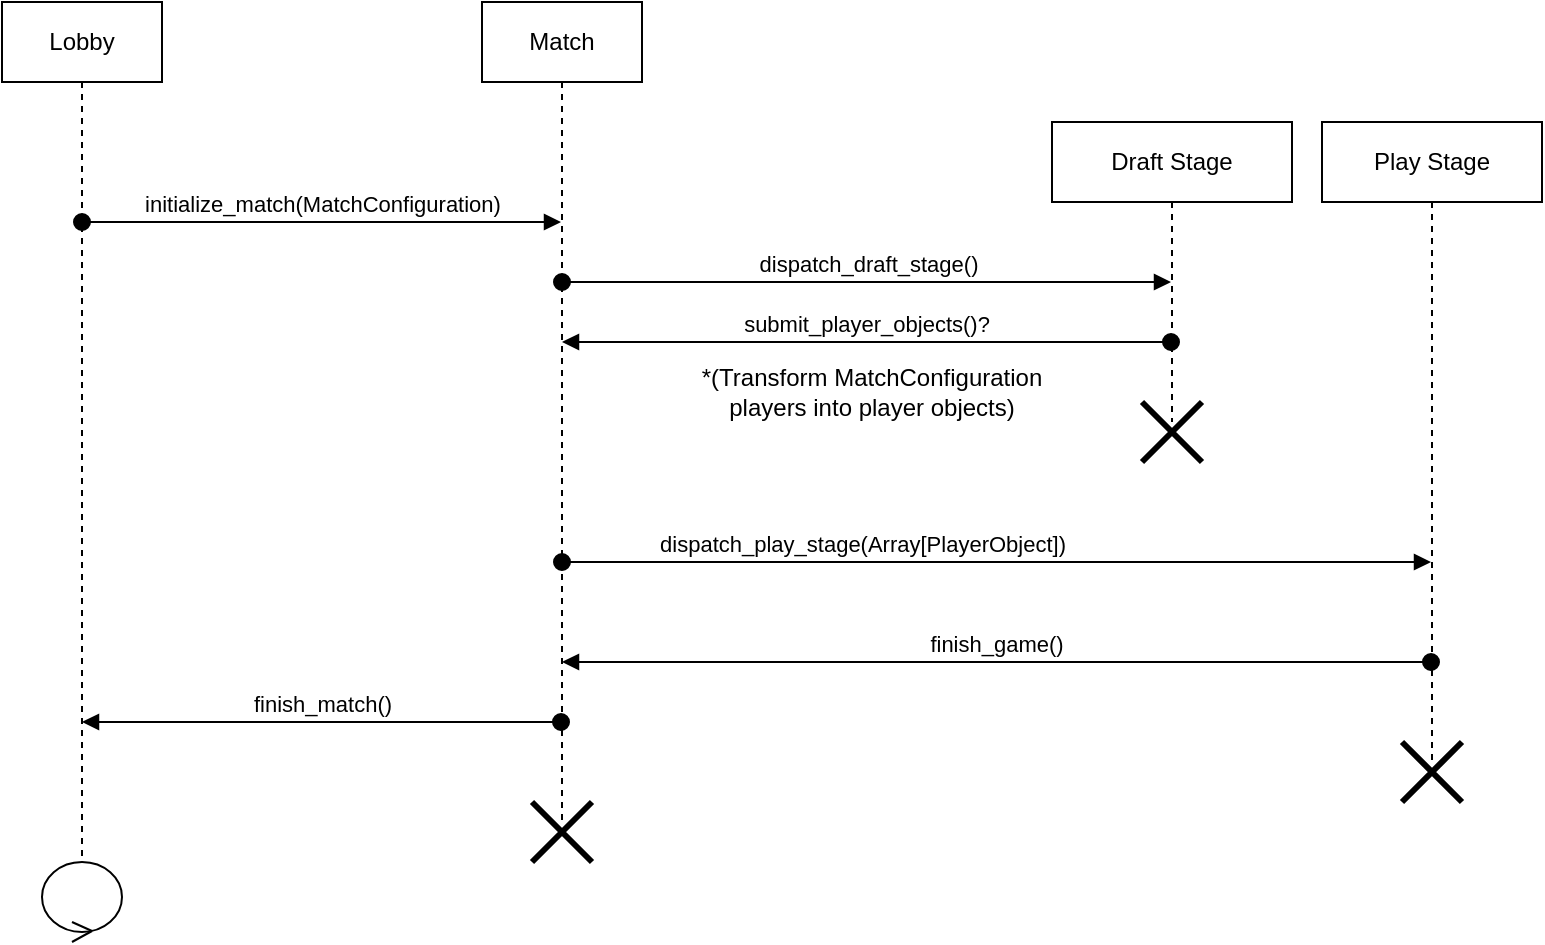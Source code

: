 <mxfile>
    <diagram id="mx1lQrLPdCxwQPD8cfWH" name="GameSetupSequence">
        <mxGraphModel dx="2007" dy="1489" grid="1" gridSize="10" guides="1" tooltips="1" connect="1" arrows="1" fold="1" page="0" pageScale="1" pageWidth="1100" pageHeight="850" math="0" shadow="0">
            <root>
                <mxCell id="0"/>
                <mxCell id="1" parent="0"/>
                <mxCell id="z2RHbbnxvFC8rluC-CiE-3" value="Draft Stage" style="shape=umlLifeline;perimeter=lifelinePerimeter;whiteSpace=wrap;html=1;container=1;collapsible=0;recursiveResize=0;outlineConnect=0;" parent="1" vertex="1">
                    <mxGeometry x="-645" y="-430" width="120" height="150" as="geometry"/>
                </mxCell>
                <mxCell id="z2RHbbnxvFC8rluC-CiE-8" value="Match" style="shape=umlLifeline;perimeter=lifelinePerimeter;whiteSpace=wrap;html=1;container=1;collapsible=0;recursiveResize=0;outlineConnect=0;" parent="1" vertex="1">
                    <mxGeometry x="-930" y="-490" width="80" height="410" as="geometry"/>
                </mxCell>
                <mxCell id="z2RHbbnxvFC8rluC-CiE-11" value="finish_match()" style="html=1;verticalAlign=bottom;startArrow=oval;startFill=1;endArrow=block;startSize=8;" parent="1" source="z2RHbbnxvFC8rluC-CiE-8" target="6_p6td-1dimOIyAspDqo-2" edge="1">
                    <mxGeometry width="60" relative="1" as="geometry">
                        <mxPoint x="-900" y="-250" as="sourcePoint"/>
                        <mxPoint x="-840" y="-250" as="targetPoint"/>
                        <Array as="points">
                            <mxPoint x="-990" y="-130"/>
                        </Array>
                    </mxGeometry>
                </mxCell>
                <mxCell id="z2RHbbnxvFC8rluC-CiE-12" value="initialize_match(MatchConfiguration)" style="html=1;verticalAlign=bottom;startArrow=oval;startFill=1;endArrow=block;startSize=8;" parent="1" source="6_p6td-1dimOIyAspDqo-2" target="z2RHbbnxvFC8rluC-CiE-8" edge="1">
                    <mxGeometry width="60" relative="1" as="geometry">
                        <mxPoint x="-745" y="-220" as="sourcePoint"/>
                        <mxPoint x="-900" y="-220" as="targetPoint"/>
                        <Array as="points">
                            <mxPoint x="-990" y="-380"/>
                        </Array>
                    </mxGeometry>
                </mxCell>
                <mxCell id="6_p6td-1dimOIyAspDqo-2" value="Lobby" style="shape=umlLifeline;perimeter=lifelinePerimeter;whiteSpace=wrap;html=1;container=1;collapsible=0;recursiveResize=0;outlineConnect=0;" parent="1" vertex="1">
                    <mxGeometry x="-1170" y="-490" width="80" height="440" as="geometry"/>
                </mxCell>
                <mxCell id="6_p6td-1dimOIyAspDqo-5" value="dispatch_draft_stage()" style="html=1;verticalAlign=bottom;startArrow=oval;startFill=1;endArrow=block;startSize=8;" parent="1" source="z2RHbbnxvFC8rluC-CiE-8" target="z2RHbbnxvFC8rluC-CiE-3" edge="1">
                    <mxGeometry width="60" relative="1" as="geometry">
                        <mxPoint x="-1070.071" y="-200" as="sourcePoint"/>
                        <mxPoint x="-900.5" y="-200" as="targetPoint"/>
                        <Array as="points">
                            <mxPoint x="-830" y="-350"/>
                        </Array>
                    </mxGeometry>
                </mxCell>
                <mxCell id="6_p6td-1dimOIyAspDqo-6" value="submit_player_objects()?" style="html=1;verticalAlign=bottom;startArrow=oval;startFill=1;endArrow=block;startSize=8;edgeStyle=elbowEdgeStyle;elbow=vertical;" parent="1" edge="1" target="z2RHbbnxvFC8rluC-CiE-8" source="z2RHbbnxvFC8rluC-CiE-3">
                    <mxGeometry width="60" relative="1" as="geometry">
                        <mxPoint x="-765.5" y="-150" as="sourcePoint"/>
                        <mxPoint x="-890.071" y="-150" as="targetPoint"/>
                        <Array as="points">
                            <mxPoint x="-830" y="-320"/>
                        </Array>
                    </mxGeometry>
                </mxCell>
                <mxCell id="6_p6td-1dimOIyAspDqo-7" value="Play Stage" style="shape=umlLifeline;perimeter=lifelinePerimeter;whiteSpace=wrap;html=1;container=1;collapsible=0;recursiveResize=0;outlineConnect=0;" parent="1" vertex="1">
                    <mxGeometry x="-510" y="-430" width="110" height="320" as="geometry"/>
                </mxCell>
                <mxCell id="6_p6td-1dimOIyAspDqo-3" value="" style="shape=umlLifeline;participant=umlControl;perimeter=lifelinePerimeter;whiteSpace=wrap;html=1;container=1;collapsible=0;recursiveResize=0;verticalAlign=top;spacingTop=36;outlineConnect=0;rotation=-180;" parent="6_p6td-1dimOIyAspDqo-7" vertex="1">
                    <mxGeometry x="-640" y="370" width="40" height="40" as="geometry"/>
                </mxCell>
                <mxCell id="r23zKOexnkpPlFAG62_6-2" value="" style="shape=umlDestroy;whiteSpace=wrap;html=1;strokeWidth=3;" vertex="1" parent="6_p6td-1dimOIyAspDqo-7">
                    <mxGeometry x="40" y="310" width="30" height="30" as="geometry"/>
                </mxCell>
                <mxCell id="6_p6td-1dimOIyAspDqo-11" value="finish_game()" style="html=1;verticalAlign=bottom;startArrow=oval;startFill=1;endArrow=block;startSize=8;" parent="1" edge="1" target="z2RHbbnxvFC8rluC-CiE-8" source="6_p6td-1dimOIyAspDqo-7">
                    <mxGeometry width="60" relative="1" as="geometry">
                        <mxPoint x="-625.5" y="-80" as="sourcePoint"/>
                        <mxPoint x="-765.071" y="-80" as="targetPoint"/>
                        <Array as="points">
                            <mxPoint x="-700" y="-160"/>
                        </Array>
                    </mxGeometry>
                </mxCell>
                <mxCell id="dHNqaEPLZ57P5D-wDoep-1" value="dispatch_play_stage(Array[PlayerObject])" style="html=1;verticalAlign=bottom;startArrow=oval;startFill=1;endArrow=block;startSize=8;" edge="1" parent="1" source="z2RHbbnxvFC8rluC-CiE-8" target="6_p6td-1dimOIyAspDqo-7">
                    <mxGeometry x="-0.309" width="60" relative="1" as="geometry">
                        <mxPoint x="-880.19" y="-320" as="sourcePoint"/>
                        <mxPoint x="-750.5" y="-320" as="targetPoint"/>
                        <Array as="points">
                            <mxPoint x="-830" y="-210"/>
                        </Array>
                        <mxPoint as="offset"/>
                    </mxGeometry>
                </mxCell>
                <mxCell id="dHNqaEPLZ57P5D-wDoep-2" value="*(Transform MatchConfiguration players into player objects)" style="text;html=1;strokeColor=none;fillColor=none;align=center;verticalAlign=middle;whiteSpace=wrap;rounded=0;" vertex="1" parent="1">
                    <mxGeometry x="-830" y="-310" width="190" height="30" as="geometry"/>
                </mxCell>
                <mxCell id="r23zKOexnkpPlFAG62_6-1" value="" style="shape=umlDestroy;whiteSpace=wrap;html=1;strokeWidth=3;" vertex="1" parent="1">
                    <mxGeometry x="-600" y="-290" width="30" height="30" as="geometry"/>
                </mxCell>
                <mxCell id="r23zKOexnkpPlFAG62_6-3" value="" style="shape=umlDestroy;whiteSpace=wrap;html=1;strokeWidth=3;" vertex="1" parent="1">
                    <mxGeometry x="-905" y="-90" width="30" height="30" as="geometry"/>
                </mxCell>
            </root>
        </mxGraphModel>
    </diagram>
</mxfile>